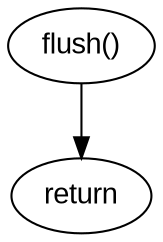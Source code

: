 digraph flush {
    rankdir=TB;
    node [shape=box, fontname=Arial];
    edge [fontname=Arial];

    start [label="flush()", shape=ellipse];
    end [label="return", shape=ellipse];
    
    start -> end;
}